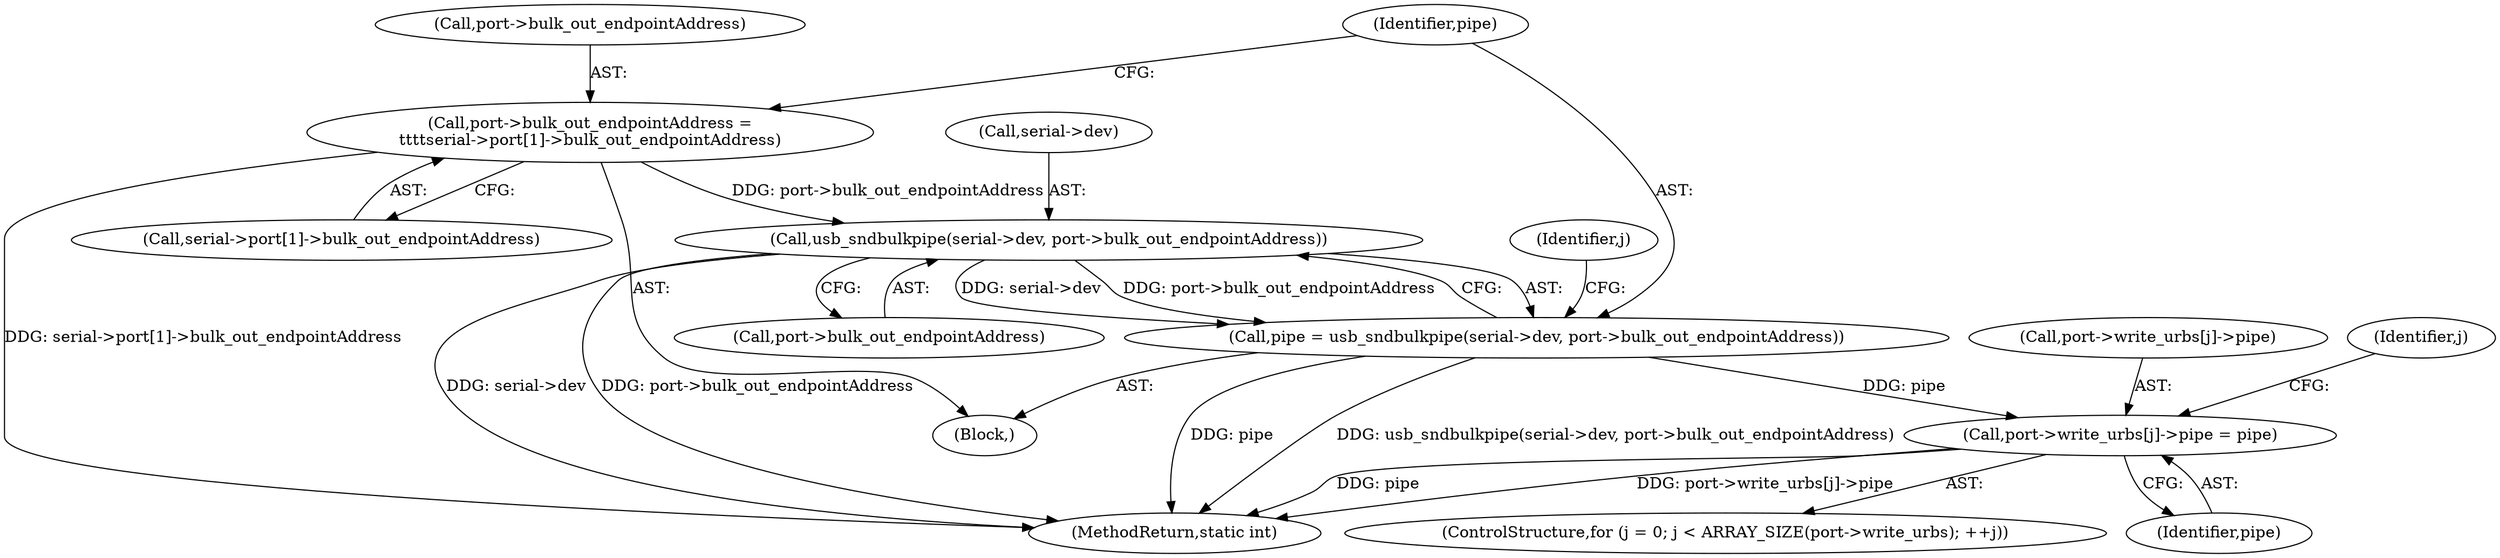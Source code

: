 digraph "0_linux_cb3232138e37129e88240a98a1d2aba2187ff57c@pointer" {
"1000147" [label="(Call,usb_sndbulkpipe(serial->dev, port->bulk_out_endpointAddress))"];
"1000134" [label="(Call,port->bulk_out_endpointAddress =\n\t\t\t\tserial->port[1]->bulk_out_endpointAddress)"];
"1000145" [label="(Call,pipe = usb_sndbulkpipe(serial->dev, port->bulk_out_endpointAddress))"];
"1000166" [label="(Call,port->write_urbs[j]->pipe = pipe)"];
"1000177" [label="(MethodReturn,static int)"];
"1000166" [label="(Call,port->write_urbs[j]->pipe = pipe)"];
"1000154" [label="(ControlStructure,for (j = 0; j < ARRAY_SIZE(port->write_urbs); ++j))"];
"1000156" [label="(Identifier,j)"];
"1000135" [label="(Call,port->bulk_out_endpointAddress)"];
"1000174" [label="(Identifier,pipe)"];
"1000146" [label="(Identifier,pipe)"];
"1000147" [label="(Call,usb_sndbulkpipe(serial->dev, port->bulk_out_endpointAddress))"];
"1000105" [label="(Block,)"];
"1000167" [label="(Call,port->write_urbs[j]->pipe)"];
"1000145" [label="(Call,pipe = usb_sndbulkpipe(serial->dev, port->bulk_out_endpointAddress))"];
"1000151" [label="(Call,port->bulk_out_endpointAddress)"];
"1000138" [label="(Call,serial->port[1]->bulk_out_endpointAddress)"];
"1000134" [label="(Call,port->bulk_out_endpointAddress =\n\t\t\t\tserial->port[1]->bulk_out_endpointAddress)"];
"1000148" [label="(Call,serial->dev)"];
"1000165" [label="(Identifier,j)"];
"1000147" -> "1000145"  [label="AST: "];
"1000147" -> "1000151"  [label="CFG: "];
"1000148" -> "1000147"  [label="AST: "];
"1000151" -> "1000147"  [label="AST: "];
"1000145" -> "1000147"  [label="CFG: "];
"1000147" -> "1000177"  [label="DDG: port->bulk_out_endpointAddress"];
"1000147" -> "1000177"  [label="DDG: serial->dev"];
"1000147" -> "1000145"  [label="DDG: serial->dev"];
"1000147" -> "1000145"  [label="DDG: port->bulk_out_endpointAddress"];
"1000134" -> "1000147"  [label="DDG: port->bulk_out_endpointAddress"];
"1000134" -> "1000105"  [label="AST: "];
"1000134" -> "1000138"  [label="CFG: "];
"1000135" -> "1000134"  [label="AST: "];
"1000138" -> "1000134"  [label="AST: "];
"1000146" -> "1000134"  [label="CFG: "];
"1000134" -> "1000177"  [label="DDG: serial->port[1]->bulk_out_endpointAddress"];
"1000145" -> "1000105"  [label="AST: "];
"1000146" -> "1000145"  [label="AST: "];
"1000156" -> "1000145"  [label="CFG: "];
"1000145" -> "1000177"  [label="DDG: pipe"];
"1000145" -> "1000177"  [label="DDG: usb_sndbulkpipe(serial->dev, port->bulk_out_endpointAddress)"];
"1000145" -> "1000166"  [label="DDG: pipe"];
"1000166" -> "1000154"  [label="AST: "];
"1000166" -> "1000174"  [label="CFG: "];
"1000167" -> "1000166"  [label="AST: "];
"1000174" -> "1000166"  [label="AST: "];
"1000165" -> "1000166"  [label="CFG: "];
"1000166" -> "1000177"  [label="DDG: pipe"];
"1000166" -> "1000177"  [label="DDG: port->write_urbs[j]->pipe"];
}
